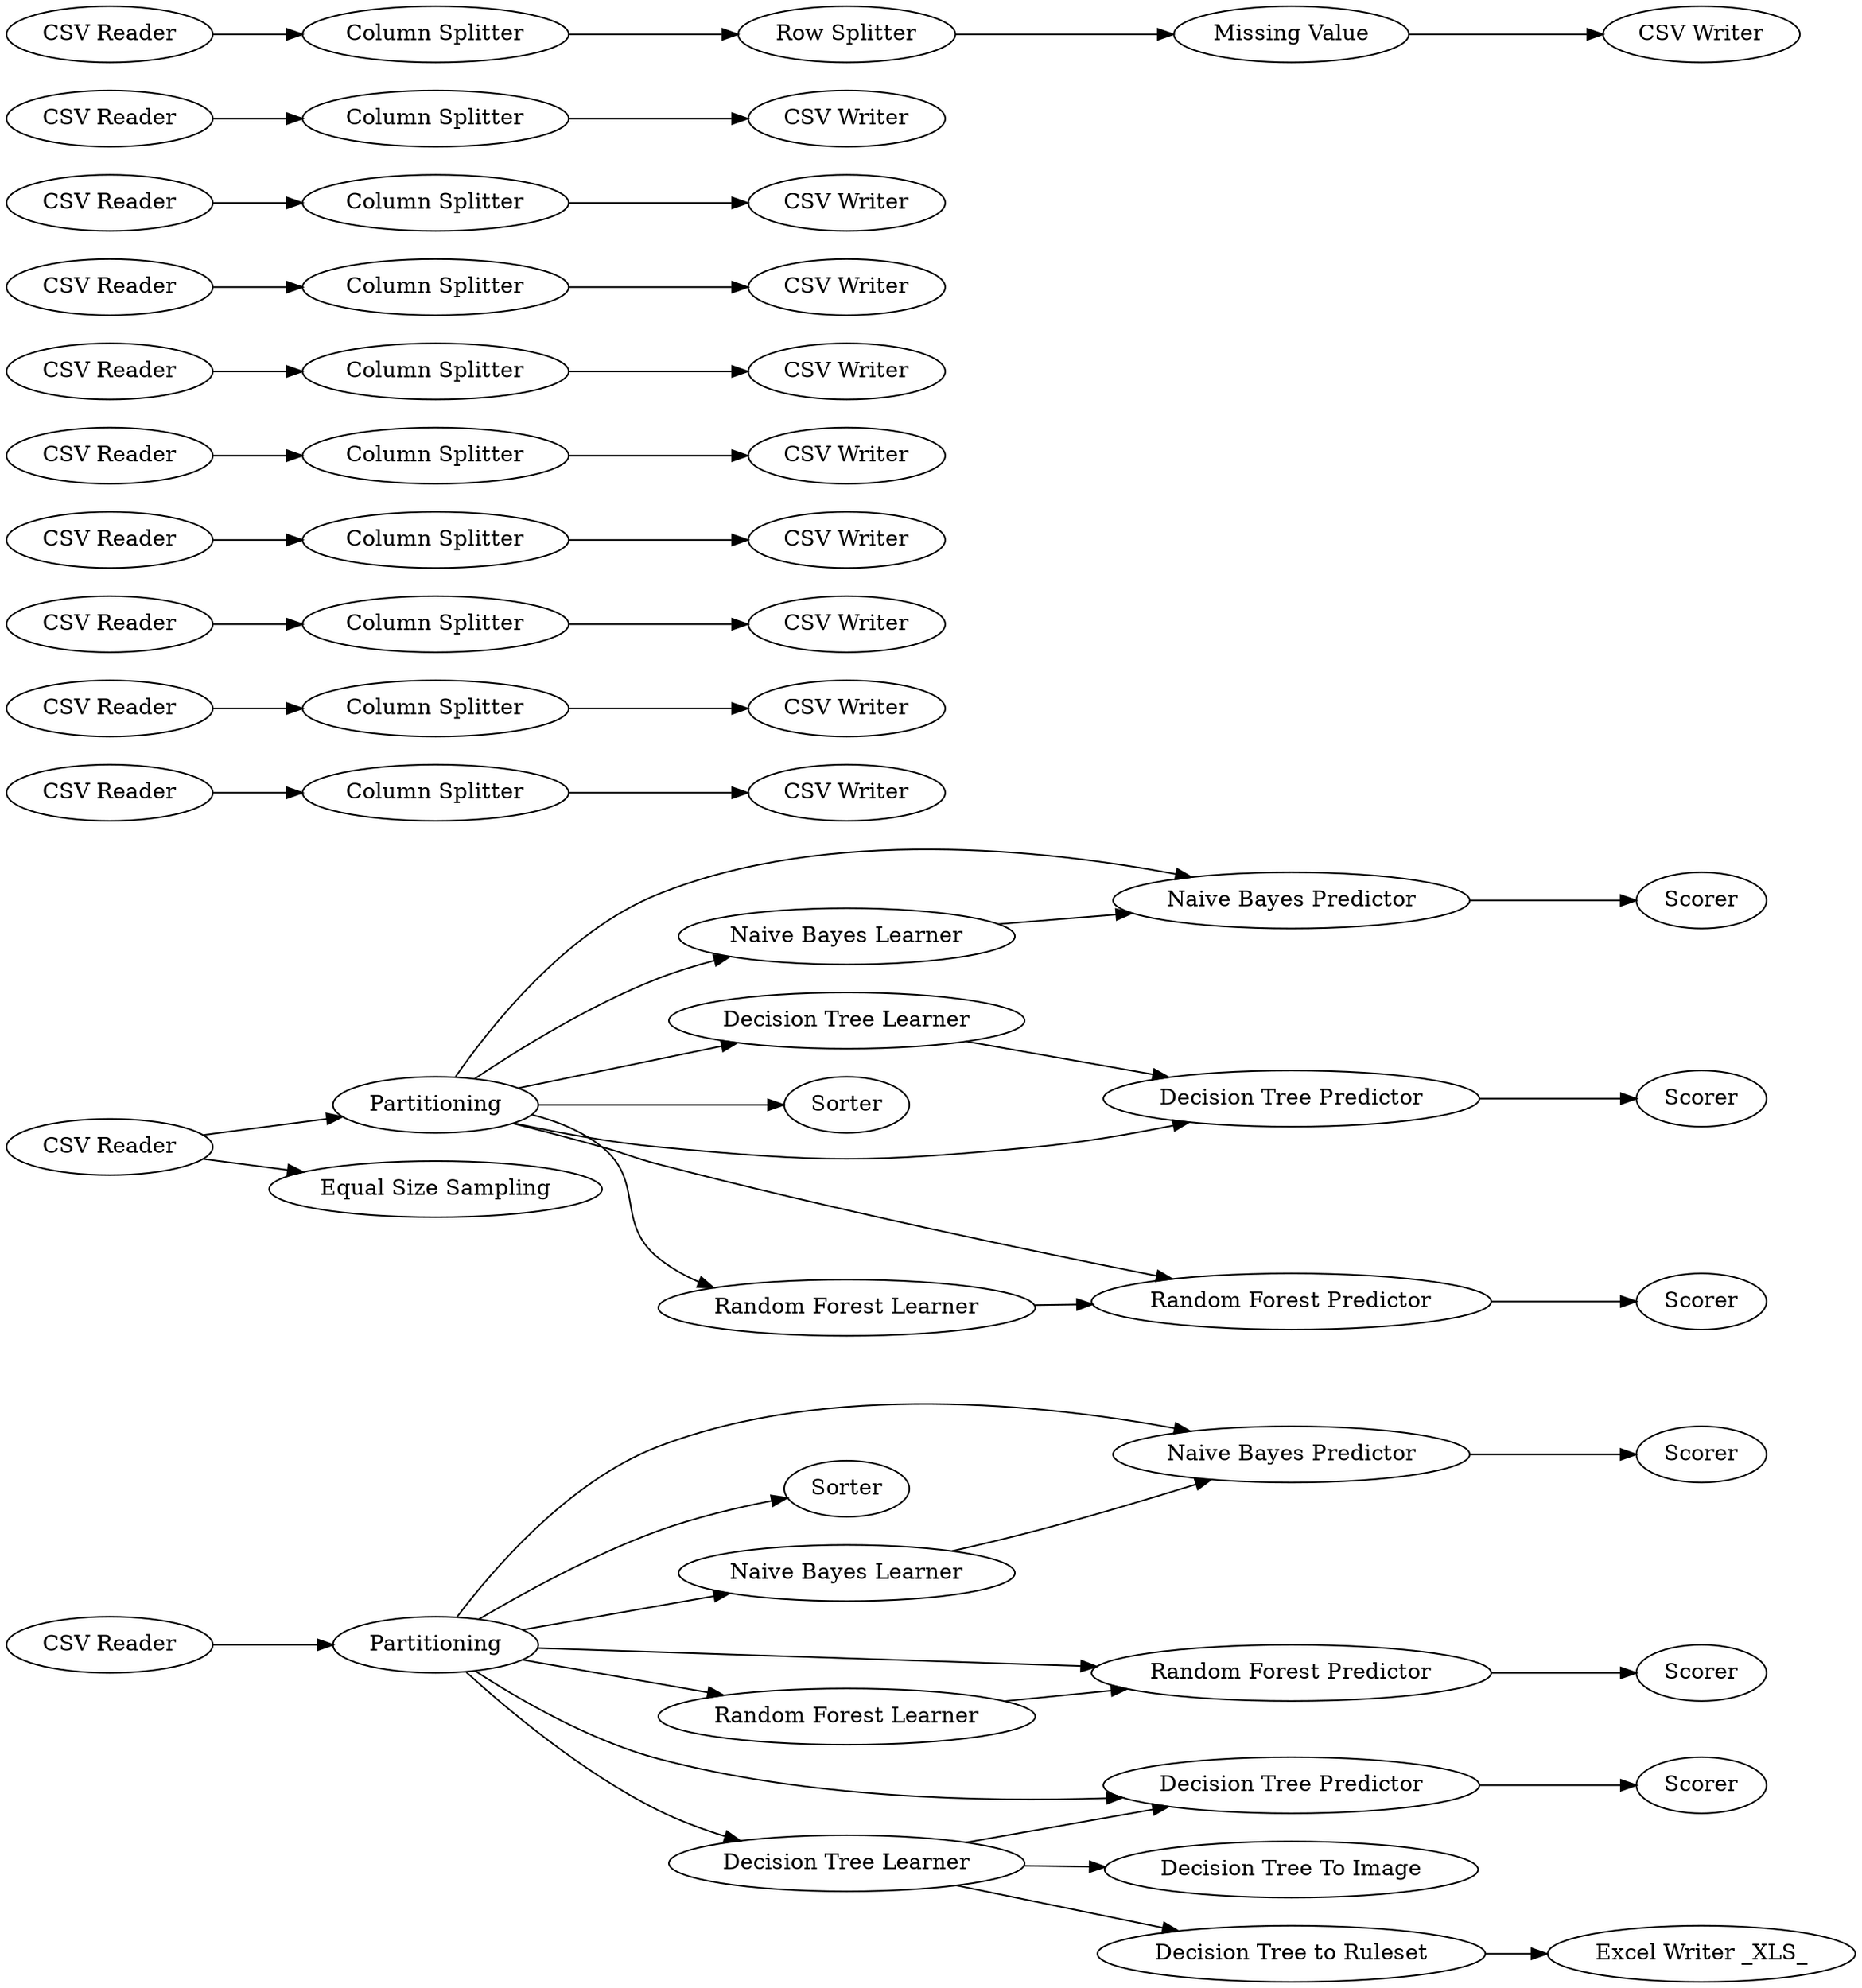 digraph {
	"-6380814415302378355_10" [label=Partitioning]
	"-6380814415302378355_132" [label="CSV Reader"]
	"-6380814415302378355_50" [label="CSV Writer"]
	"-6380814415302378355_44" [label="Excel Writer _XLS_"]
	"-6380814415302378355_155" [label="CSV Reader"]
	"-6380814415302378355_139" [label="Column Splitter"]
	"-6380814415302378355_26" [label="Naive Bayes Predictor"]
	"-6380814415302378355_159" [label="Column Splitter"]
	"-6380814415302378355_24" [label=Scorer]
	"-6380814415302378355_162" [label="CSV Reader"]
	"-6380814415302378355_172" [label="CSV Writer"]
	"-6380814415302378355_164" [label="CSV Writer"]
	"-6380814415302378355_165" [label="CSV Writer"]
	"-6380814415302378355_48" [label="Column Splitter"]
	"-6380814415302378355_166" [label="CSV Reader"]
	"-6380814415302378355_168" [label="CSV Reader"]
	"-6380814415302378355_158" [label="Column Splitter"]
	"-6380814415302378355_151" [label="CSV Writer"]
	"-6380814415302378355_157" [label="CSV Reader"]
	"-6380814415302378355_171" [label="CSV Reader"]
	"-6380814415302378355_141" [label="CSV Writer"]
	"-6380814415302378355_175" [label="CSV Reader"]
	"-6380814415302378355_27" [label=Scorer]
	"-6380814415302378355_163" [label="CSV Writer"]
	"-6380814415302378355_42" [label=Sorter]
	"-6380814415302378355_12" [label="Decision Tree Predictor"]
	"-6380814415302378355_154" [label="CSV Reader"]
	"-6380814415302378355_127" [label="Naive Bayes Predictor"]
	"-6380814415302378355_41" [label="Decision Tree to Ruleset"]
	"-6380814415302378355_173" [label="Column Splitter"]
	"-6380814415302378355_130" [label="Naive Bayes Learner"]
	"-6380814415302378355_129" [label="Decision Tree Learner"]
	"-6380814415302378355_23" [label="Random Forest Predictor"]
	"-6380814415302378355_25" [label="Naive Bayes Learner"]
	"-6380814415302378355_145" [label="Column Splitter"]
	"-6380814415302378355_152" [label="Missing Value"]
	"-6380814415302378355_38" [label="CSV Reader"]
	"-6380814415302378355_126" [label=Scorer]
	"-6380814415302378355_170" [label="Column Splitter"]
	"-6380814415302378355_136" [label=Partitioning]
	"-6380814415302378355_125" [label=Sorter]
	"-6380814415302378355_156" [label="CSV Reader"]
	"-6380814415302378355_169" [label="CSV Writer"]
	"-6380814415302378355_11" [label="Decision Tree Learner"]
	"-6380814415302378355_167" [label="Column Splitter"]
	"-6380814415302378355_174" [label="Equal Size Sampling"]
	"-6380814415302378355_131" [label="Random Forest Predictor"]
	"-6380814415302378355_161" [label="Column Splitter"]
	"-6380814415302378355_135" [label="Random Forest Learner"]
	"-6380814415302378355_13" [label=Scorer]
	"-6380814415302378355_149" [label="Column Splitter"]
	"-6380814415302378355_150" [label="Row Splitter"]
	"-6380814415302378355_128" [label=Scorer]
	"-6380814415302378355_144" [label="CSV Writer"]
	"-6380814415302378355_133" [label=Scorer]
	"-6380814415302378355_134" [label="Decision Tree Predictor"]
	"-6380814415302378355_160" [label="CSV Writer"]
	"-6380814415302378355_40" [label="Decision Tree To Image"]
	"-6380814415302378355_153" [label="CSV Reader"]
	"-6380814415302378355_22" [label="Random Forest Learner"]
	"-6380814415302378355_11" -> "-6380814415302378355_41"
	"-6380814415302378355_11" -> "-6380814415302378355_12"
	"-6380814415302378355_170" -> "-6380814415302378355_169"
	"-6380814415302378355_10" -> "-6380814415302378355_23"
	"-6380814415302378355_145" -> "-6380814415302378355_144"
	"-6380814415302378355_26" -> "-6380814415302378355_27"
	"-6380814415302378355_159" -> "-6380814415302378355_163"
	"-6380814415302378355_129" -> "-6380814415302378355_134"
	"-6380814415302378355_10" -> "-6380814415302378355_25"
	"-6380814415302378355_139" -> "-6380814415302378355_141"
	"-6380814415302378355_166" -> "-6380814415302378355_167"
	"-6380814415302378355_153" -> "-6380814415302378355_48"
	"-6380814415302378355_156" -> "-6380814415302378355_159"
	"-6380814415302378355_168" -> "-6380814415302378355_170"
	"-6380814415302378355_135" -> "-6380814415302378355_131"
	"-6380814415302378355_132" -> "-6380814415302378355_174"
	"-6380814415302378355_131" -> "-6380814415302378355_126"
	"-6380814415302378355_152" -> "-6380814415302378355_151"
	"-6380814415302378355_48" -> "-6380814415302378355_50"
	"-6380814415302378355_23" -> "-6380814415302378355_24"
	"-6380814415302378355_38" -> "-6380814415302378355_10"
	"-6380814415302378355_10" -> "-6380814415302378355_11"
	"-6380814415302378355_136" -> "-6380814415302378355_130"
	"-6380814415302378355_136" -> "-6380814415302378355_131"
	"-6380814415302378355_10" -> "-6380814415302378355_26"
	"-6380814415302378355_11" -> "-6380814415302378355_40"
	"-6380814415302378355_173" -> "-6380814415302378355_172"
	"-6380814415302378355_161" -> "-6380814415302378355_160"
	"-6380814415302378355_136" -> "-6380814415302378355_134"
	"-6380814415302378355_130" -> "-6380814415302378355_127"
	"-6380814415302378355_158" -> "-6380814415302378355_164"
	"-6380814415302378355_150" -> "-6380814415302378355_152"
	"-6380814415302378355_175" -> "-6380814415302378355_149"
	"-6380814415302378355_127" -> "-6380814415302378355_133"
	"-6380814415302378355_149" -> "-6380814415302378355_150"
	"-6380814415302378355_136" -> "-6380814415302378355_129"
	"-6380814415302378355_25" -> "-6380814415302378355_26"
	"-6380814415302378355_171" -> "-6380814415302378355_173"
	"-6380814415302378355_10" -> "-6380814415302378355_42"
	"-6380814415302378355_136" -> "-6380814415302378355_125"
	"-6380814415302378355_167" -> "-6380814415302378355_165"
	"-6380814415302378355_157" -> "-6380814415302378355_158"
	"-6380814415302378355_22" -> "-6380814415302378355_23"
	"-6380814415302378355_12" -> "-6380814415302378355_13"
	"-6380814415302378355_162" -> "-6380814415302378355_161"
	"-6380814415302378355_136" -> "-6380814415302378355_135"
	"-6380814415302378355_10" -> "-6380814415302378355_22"
	"-6380814415302378355_134" -> "-6380814415302378355_128"
	"-6380814415302378355_155" -> "-6380814415302378355_145"
	"-6380814415302378355_136" -> "-6380814415302378355_127"
	"-6380814415302378355_154" -> "-6380814415302378355_139"
	"-6380814415302378355_10" -> "-6380814415302378355_12"
	"-6380814415302378355_41" -> "-6380814415302378355_44"
	"-6380814415302378355_132" -> "-6380814415302378355_136"
	rankdir=LR
}
